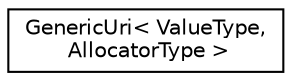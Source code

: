 digraph "Graphical Class Hierarchy"
{
 // LATEX_PDF_SIZE
  edge [fontname="Helvetica",fontsize="10",labelfontname="Helvetica",labelfontsize="10"];
  node [fontname="Helvetica",fontsize="10",shape=record];
  rankdir="LR";
  Node0 [label="GenericUri\< ValueType,\l AllocatorType \>",height=0.2,width=0.4,color="black", fillcolor="white", style="filled",URL="$classGenericUri.html",tooltip=" "];
}
